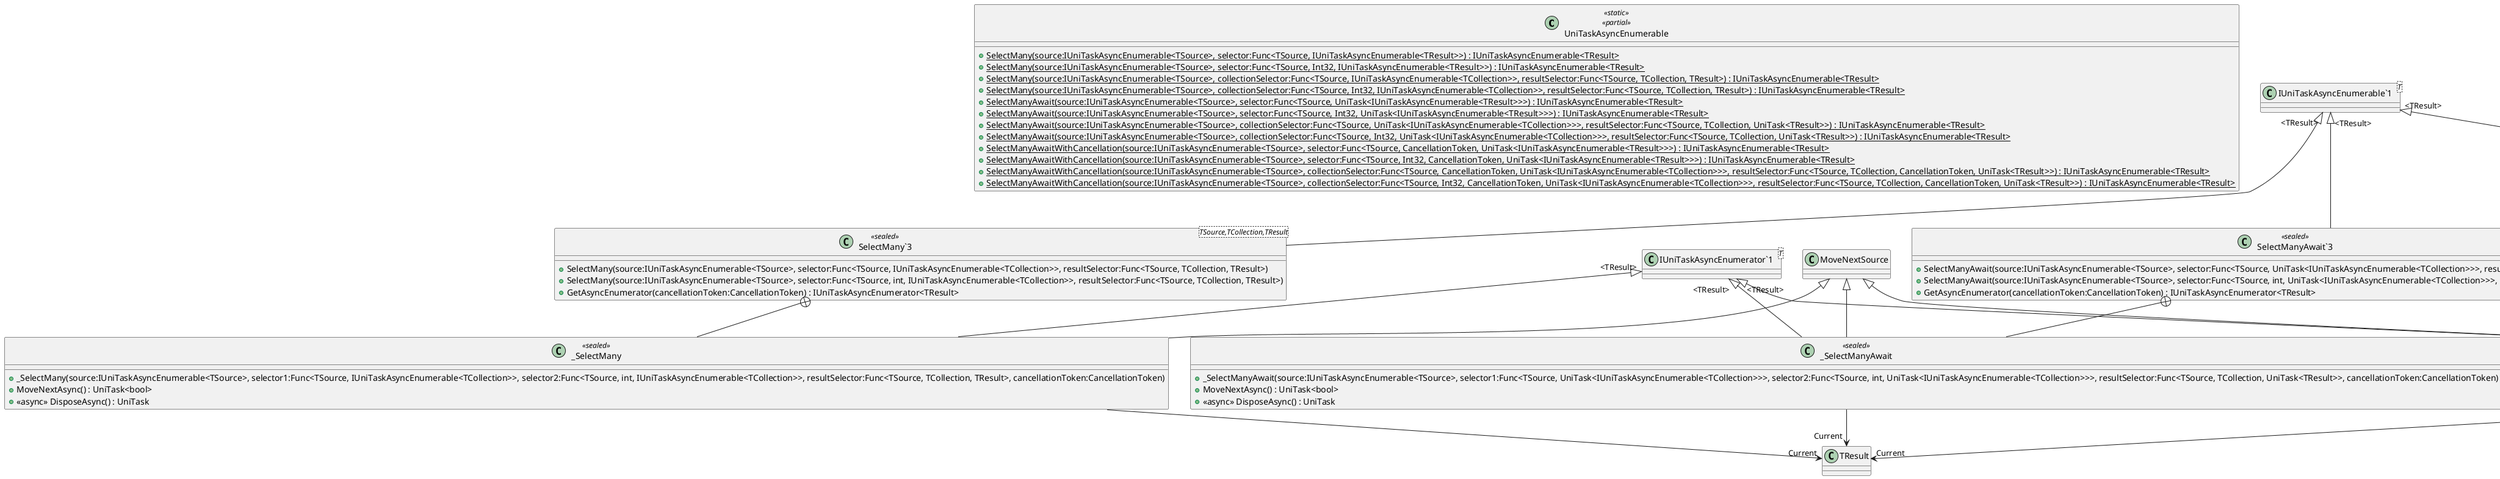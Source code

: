 @startuml
class UniTaskAsyncEnumerable <<static>> <<partial>> {
    + {static} SelectMany(source:IUniTaskAsyncEnumerable<TSource>, selector:Func<TSource, IUniTaskAsyncEnumerable<TResult>>) : IUniTaskAsyncEnumerable<TResult>
    + {static} SelectMany(source:IUniTaskAsyncEnumerable<TSource>, selector:Func<TSource, Int32, IUniTaskAsyncEnumerable<TResult>>) : IUniTaskAsyncEnumerable<TResult>
    + {static} SelectMany(source:IUniTaskAsyncEnumerable<TSource>, collectionSelector:Func<TSource, IUniTaskAsyncEnumerable<TCollection>>, resultSelector:Func<TSource, TCollection, TResult>) : IUniTaskAsyncEnumerable<TResult>
    + {static} SelectMany(source:IUniTaskAsyncEnumerable<TSource>, collectionSelector:Func<TSource, Int32, IUniTaskAsyncEnumerable<TCollection>>, resultSelector:Func<TSource, TCollection, TResult>) : IUniTaskAsyncEnumerable<TResult>
    + {static} SelectManyAwait(source:IUniTaskAsyncEnumerable<TSource>, selector:Func<TSource, UniTask<IUniTaskAsyncEnumerable<TResult>>>) : IUniTaskAsyncEnumerable<TResult>
    + {static} SelectManyAwait(source:IUniTaskAsyncEnumerable<TSource>, selector:Func<TSource, Int32, UniTask<IUniTaskAsyncEnumerable<TResult>>>) : IUniTaskAsyncEnumerable<TResult>
    + {static} SelectManyAwait(source:IUniTaskAsyncEnumerable<TSource>, collectionSelector:Func<TSource, UniTask<IUniTaskAsyncEnumerable<TCollection>>>, resultSelector:Func<TSource, TCollection, UniTask<TResult>>) : IUniTaskAsyncEnumerable<TResult>
    + {static} SelectManyAwait(source:IUniTaskAsyncEnumerable<TSource>, collectionSelector:Func<TSource, Int32, UniTask<IUniTaskAsyncEnumerable<TCollection>>>, resultSelector:Func<TSource, TCollection, UniTask<TResult>>) : IUniTaskAsyncEnumerable<TResult>
    + {static} SelectManyAwaitWithCancellation(source:IUniTaskAsyncEnumerable<TSource>, selector:Func<TSource, CancellationToken, UniTask<IUniTaskAsyncEnumerable<TResult>>>) : IUniTaskAsyncEnumerable<TResult>
    + {static} SelectManyAwaitWithCancellation(source:IUniTaskAsyncEnumerable<TSource>, selector:Func<TSource, Int32, CancellationToken, UniTask<IUniTaskAsyncEnumerable<TResult>>>) : IUniTaskAsyncEnumerable<TResult>
    + {static} SelectManyAwaitWithCancellation(source:IUniTaskAsyncEnumerable<TSource>, collectionSelector:Func<TSource, CancellationToken, UniTask<IUniTaskAsyncEnumerable<TCollection>>>, resultSelector:Func<TSource, TCollection, CancellationToken, UniTask<TResult>>) : IUniTaskAsyncEnumerable<TResult>
    + {static} SelectManyAwaitWithCancellation(source:IUniTaskAsyncEnumerable<TSource>, collectionSelector:Func<TSource, Int32, CancellationToken, UniTask<IUniTaskAsyncEnumerable<TCollection>>>, resultSelector:Func<TSource, TCollection, CancellationToken, UniTask<TResult>>) : IUniTaskAsyncEnumerable<TResult>
}
class "SelectMany`3"<TSource,TCollection,TResult> <<sealed>> {
    + SelectMany(source:IUniTaskAsyncEnumerable<TSource>, selector:Func<TSource, IUniTaskAsyncEnumerable<TCollection>>, resultSelector:Func<TSource, TCollection, TResult>)
    + SelectMany(source:IUniTaskAsyncEnumerable<TSource>, selector:Func<TSource, int, IUniTaskAsyncEnumerable<TCollection>>, resultSelector:Func<TSource, TCollection, TResult>)
    + GetAsyncEnumerator(cancellationToken:CancellationToken) : IUniTaskAsyncEnumerator<TResult>
}
class "SelectManyAwait`3"<TSource,TCollection,TResult> <<sealed>> {
    + SelectManyAwait(source:IUniTaskAsyncEnumerable<TSource>, selector:Func<TSource, UniTask<IUniTaskAsyncEnumerable<TCollection>>>, resultSelector:Func<TSource, TCollection, UniTask<TResult>>)
    + SelectManyAwait(source:IUniTaskAsyncEnumerable<TSource>, selector:Func<TSource, int, UniTask<IUniTaskAsyncEnumerable<TCollection>>>, resultSelector:Func<TSource, TCollection, UniTask<TResult>>)
    + GetAsyncEnumerator(cancellationToken:CancellationToken) : IUniTaskAsyncEnumerator<TResult>
}
class "SelectManyAwaitWithCancellation`3"<TSource,TCollection,TResult> <<sealed>> {
    + SelectManyAwaitWithCancellation(source:IUniTaskAsyncEnumerable<TSource>, selector:Func<TSource, CancellationToken, UniTask<IUniTaskAsyncEnumerable<TCollection>>>, resultSelector:Func<TSource, TCollection, CancellationToken, UniTask<TResult>>)
    + SelectManyAwaitWithCancellation(source:IUniTaskAsyncEnumerable<TSource>, selector:Func<TSource, int, CancellationToken, UniTask<IUniTaskAsyncEnumerable<TCollection>>>, resultSelector:Func<TSource, TCollection, CancellationToken, UniTask<TResult>>)
    + GetAsyncEnumerator(cancellationToken:CancellationToken) : IUniTaskAsyncEnumerator<TResult>
}
class "IUniTaskAsyncEnumerable`1"<T> {
}
class _SelectMany <<sealed>> {
    + _SelectMany(source:IUniTaskAsyncEnumerable<TSource>, selector1:Func<TSource, IUniTaskAsyncEnumerable<TCollection>>, selector2:Func<TSource, int, IUniTaskAsyncEnumerable<TCollection>>, resultSelector:Func<TSource, TCollection, TResult>, cancellationToken:CancellationToken)
    + MoveNextAsync() : UniTask<bool>
    + <<async>> DisposeAsync() : UniTask
}
class _SelectManyAwait <<sealed>> {
    + _SelectManyAwait(source:IUniTaskAsyncEnumerable<TSource>, selector1:Func<TSource, UniTask<IUniTaskAsyncEnumerable<TCollection>>>, selector2:Func<TSource, int, UniTask<IUniTaskAsyncEnumerable<TCollection>>>, resultSelector:Func<TSource, TCollection, UniTask<TResult>>, cancellationToken:CancellationToken)
    + MoveNextAsync() : UniTask<bool>
    + <<async>> DisposeAsync() : UniTask
}
class _SelectManyAwaitWithCancellation <<sealed>> {
    + _SelectManyAwaitWithCancellation(source:IUniTaskAsyncEnumerable<TSource>, selector1:Func<TSource, CancellationToken, UniTask<IUniTaskAsyncEnumerable<TCollection>>>, selector2:Func<TSource, int, CancellationToken, UniTask<IUniTaskAsyncEnumerable<TCollection>>>, resultSelector:Func<TSource, TCollection, CancellationToken, UniTask<TResult>>, cancellationToken:CancellationToken)
    + MoveNextAsync() : UniTask<bool>
    + <<async>> DisposeAsync() : UniTask
}
class "IUniTaskAsyncEnumerator`1"<T> {
}
"IUniTaskAsyncEnumerable`1" "<TResult>" <|-- "SelectMany`3"
"IUniTaskAsyncEnumerable`1" "<TResult>" <|-- "SelectManyAwait`3"
"IUniTaskAsyncEnumerable`1" "<TResult>" <|-- "SelectManyAwaitWithCancellation`3"
"SelectMany`3" +-- _SelectMany
MoveNextSource <|-- _SelectMany
"IUniTaskAsyncEnumerator`1" "<TResult>" <|-- _SelectMany
_SelectMany --> "Current" TResult
"SelectManyAwait`3" +-- _SelectManyAwait
MoveNextSource <|-- _SelectManyAwait
"IUniTaskAsyncEnumerator`1" "<TResult>" <|-- _SelectManyAwait
_SelectManyAwait --> "Current" TResult
"SelectManyAwaitWithCancellation`3" +-- _SelectManyAwaitWithCancellation
MoveNextSource <|-- _SelectManyAwaitWithCancellation
"IUniTaskAsyncEnumerator`1" "<TResult>" <|-- _SelectManyAwaitWithCancellation
_SelectManyAwaitWithCancellation --> "Current" TResult
@enduml
